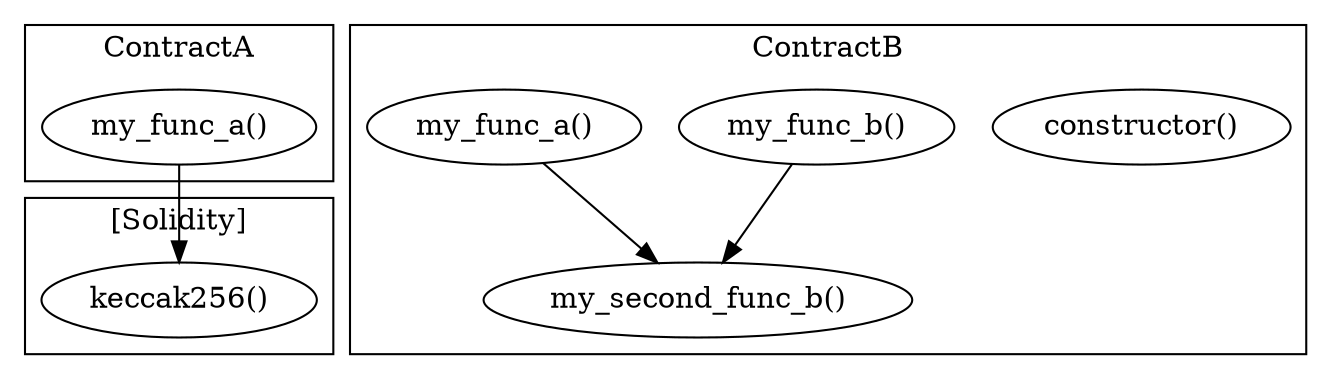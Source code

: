 digraph {
subgraph "cluster_9_ContractA" {
label = "ContractA"
"9_my_func_a()" [label="my_func_a()"]
}
subgraph "cluster_45_ContractB" {
label = "ContractB"
"45_constructor()" [label="constructor()"]
"45_my_func_b()" [label="my_func_b()"]
"45_my_func_b()" -> "45_my_second_func_b()"
"45_my_func_a()" [label="my_func_a()"]
"45_my_func_a()" -> "45_my_second_func_b()"
"45_my_second_func_b()" [label="my_second_func_b()"]
}
subgraph cluster_solidity {
label = "[Solidity]"
"keccak256()"
}
"9_my_func_a()" -> "keccak256()"
}